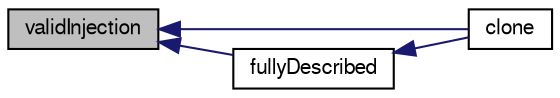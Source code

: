 digraph "validInjection"
{
  bgcolor="transparent";
  edge [fontname="FreeSans",fontsize="10",labelfontname="FreeSans",labelfontsize="10"];
  node [fontname="FreeSans",fontsize="10",shape=record];
  rankdir="LR";
  Node73 [label="validInjection",height=0.2,width=0.4,color="black", fillcolor="grey75", style="filled", fontcolor="black"];
  Node73 -> Node74 [dir="back",color="midnightblue",fontsize="10",style="solid",fontname="FreeSans"];
  Node74 [label="clone",height=0.2,width=0.4,color="black",URL="$a24066.html#ac6d7055f88f8ceb366a9f64d3ba635e0",tooltip="Construct and return a clone. "];
  Node73 -> Node75 [dir="back",color="midnightblue",fontsize="10",style="solid",fontname="FreeSans"];
  Node75 [label="fullyDescribed",height=0.2,width=0.4,color="black",URL="$a24066.html#af4fb99083ed1d810af7074f440cb0aa2",tooltip="Flag to identify whether model fully describes the parcel. "];
  Node75 -> Node74 [dir="back",color="midnightblue",fontsize="10",style="solid",fontname="FreeSans"];
}
